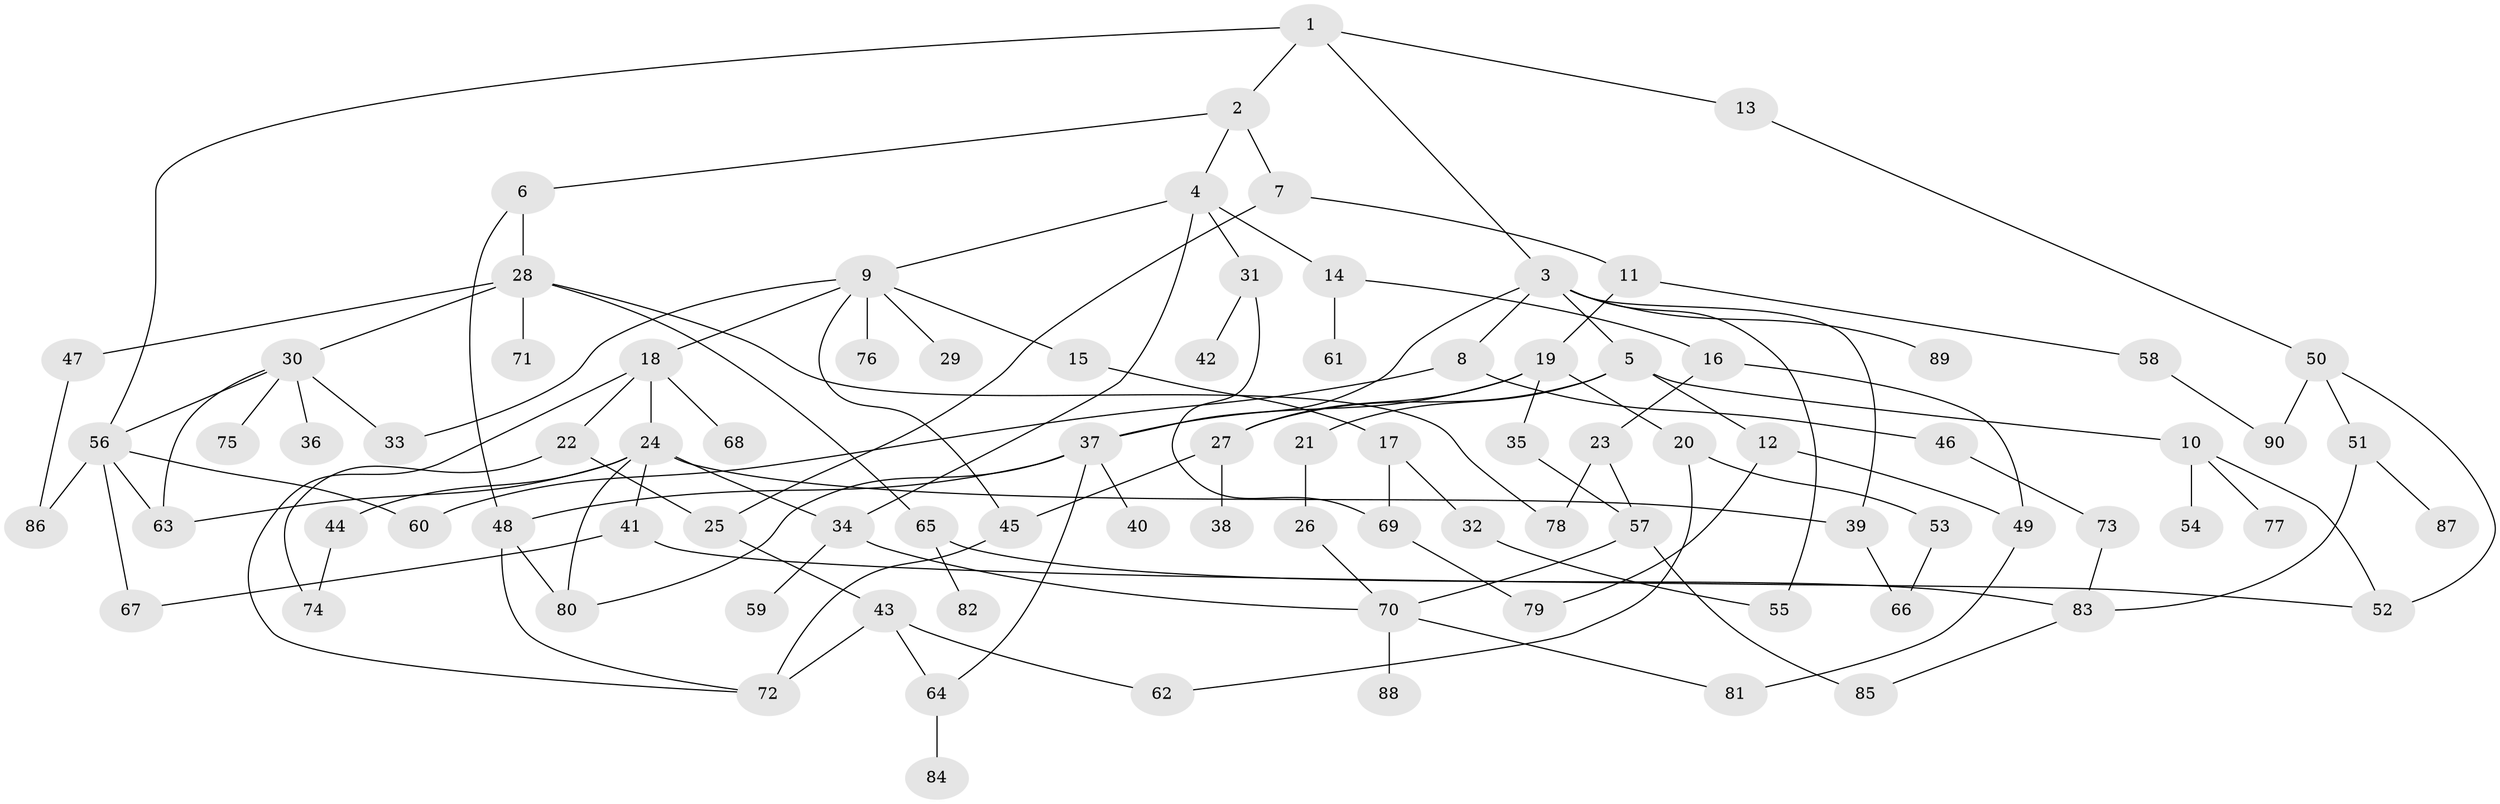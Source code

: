 // Generated by graph-tools (version 1.1) at 2025/10/02/27/25 16:10:55]
// undirected, 90 vertices, 127 edges
graph export_dot {
graph [start="1"]
  node [color=gray90,style=filled];
  1;
  2;
  3;
  4;
  5;
  6;
  7;
  8;
  9;
  10;
  11;
  12;
  13;
  14;
  15;
  16;
  17;
  18;
  19;
  20;
  21;
  22;
  23;
  24;
  25;
  26;
  27;
  28;
  29;
  30;
  31;
  32;
  33;
  34;
  35;
  36;
  37;
  38;
  39;
  40;
  41;
  42;
  43;
  44;
  45;
  46;
  47;
  48;
  49;
  50;
  51;
  52;
  53;
  54;
  55;
  56;
  57;
  58;
  59;
  60;
  61;
  62;
  63;
  64;
  65;
  66;
  67;
  68;
  69;
  70;
  71;
  72;
  73;
  74;
  75;
  76;
  77;
  78;
  79;
  80;
  81;
  82;
  83;
  84;
  85;
  86;
  87;
  88;
  89;
  90;
  1 -- 2;
  1 -- 3;
  1 -- 13;
  1 -- 56;
  2 -- 4;
  2 -- 6;
  2 -- 7;
  3 -- 5;
  3 -- 8;
  3 -- 55;
  3 -- 89;
  3 -- 39;
  3 -- 37;
  4 -- 9;
  4 -- 14;
  4 -- 31;
  4 -- 34;
  5 -- 10;
  5 -- 12;
  5 -- 21;
  5 -- 27;
  6 -- 28;
  6 -- 48;
  7 -- 11;
  7 -- 25;
  8 -- 46;
  8 -- 60;
  9 -- 15;
  9 -- 18;
  9 -- 29;
  9 -- 45;
  9 -- 76;
  9 -- 33;
  10 -- 54;
  10 -- 77;
  10 -- 52;
  11 -- 19;
  11 -- 58;
  12 -- 79;
  12 -- 49;
  13 -- 50;
  14 -- 16;
  14 -- 61;
  15 -- 17;
  16 -- 23;
  16 -- 49;
  17 -- 32;
  17 -- 69;
  18 -- 22;
  18 -- 24;
  18 -- 68;
  18 -- 72;
  19 -- 20;
  19 -- 27;
  19 -- 35;
  19 -- 37;
  20 -- 53;
  20 -- 62;
  21 -- 26;
  22 -- 25;
  22 -- 74;
  23 -- 57;
  23 -- 78;
  24 -- 39;
  24 -- 41;
  24 -- 44;
  24 -- 63;
  24 -- 80;
  24 -- 34;
  25 -- 43;
  26 -- 70;
  27 -- 38;
  27 -- 45;
  28 -- 30;
  28 -- 47;
  28 -- 65;
  28 -- 71;
  28 -- 78;
  30 -- 33;
  30 -- 36;
  30 -- 75;
  30 -- 56;
  30 -- 63;
  31 -- 42;
  31 -- 69;
  32 -- 55;
  34 -- 59;
  34 -- 70;
  35 -- 57;
  37 -- 40;
  37 -- 48;
  37 -- 64;
  37 -- 80;
  39 -- 66;
  41 -- 52;
  41 -- 67;
  43 -- 62;
  43 -- 64;
  43 -- 72;
  44 -- 74;
  45 -- 72;
  46 -- 73;
  47 -- 86;
  48 -- 72;
  48 -- 80;
  49 -- 81;
  50 -- 51;
  50 -- 90;
  50 -- 52;
  51 -- 87;
  51 -- 83;
  53 -- 66;
  56 -- 60;
  56 -- 67;
  56 -- 63;
  56 -- 86;
  57 -- 85;
  57 -- 70;
  58 -- 90;
  64 -- 84;
  65 -- 82;
  65 -- 83;
  69 -- 79;
  70 -- 81;
  70 -- 88;
  73 -- 83;
  83 -- 85;
}

